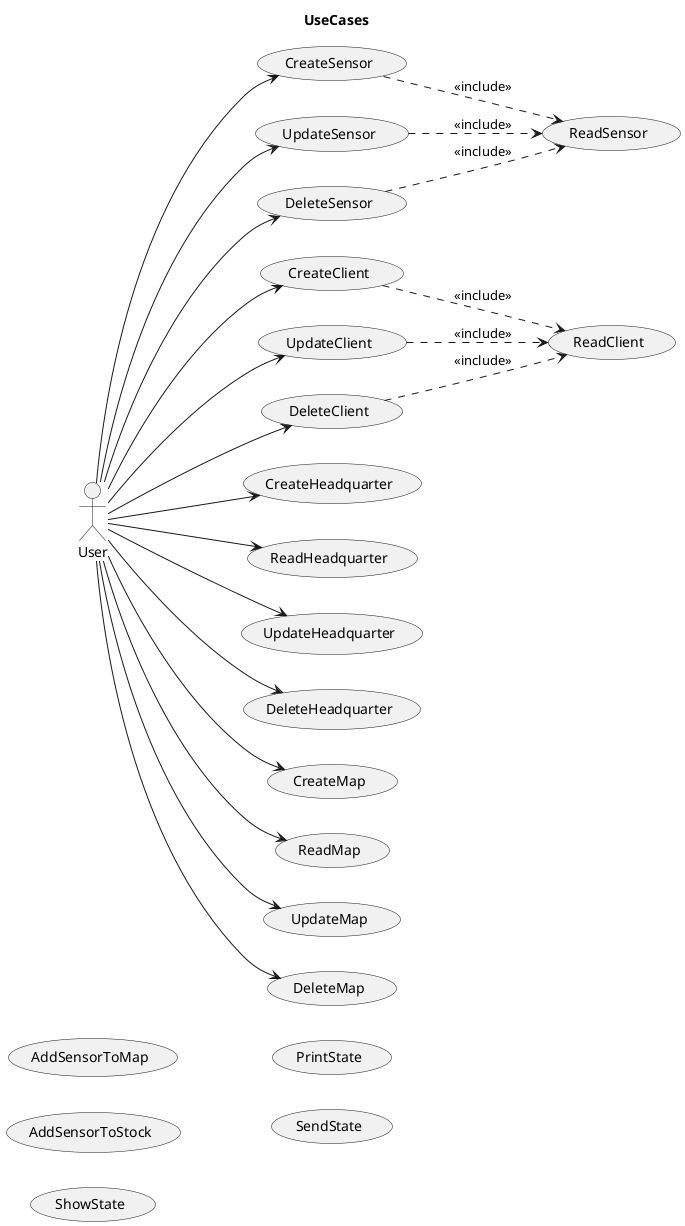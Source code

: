@startuml
title UseCases
left to right direction
actor User

usecase CreateSensor
usecase ReadSensor
usecase UpdateSensor
usecase DeleteSensor
usecase AddSensorToMap
usecase AddSensorToStock

usecase ShowState
usecase PrintState
usecase SendState

usecase CreateClient
usecase ReadClient
usecase UpdateClient
usecase DeleteClient

usecase CreateHeadquarter
usecase ReadHeadquarter
usecase UpdateHeadquarter
usecase DeleteHeadquarter

usecase CreateMap
usecase ReadMap
usecase UpdateMap
usecase DeleteMap


User --> CreateSensor
CreateSensor ..> ReadSensor  : "<<include>>"
'User --> ReadSensor
User --> UpdateSensor
UpdateSensor ..> ReadSensor  : "<<include>>"
User --> DeleteSensor
DeleteSensor ..> ReadSensor  : "<<include>>"


User --> CreateClient
CreateClient ..> ReadClient : "<<include>>"
'User --> ReadClient
User --> UpdateClient
UpdateClient ..> ReadClient : "<<include>>"
User --> DeleteClient
DeleteClient ..> ReadClient : "<<include>>"

User --> CreateHeadquarter
User --> ReadHeadquarter
User --> UpdateHeadquarter
User --> DeleteHeadquarter

User --> CreateMap
User --> ReadMap
User --> UpdateMap
User --> DeleteMap

@enduml